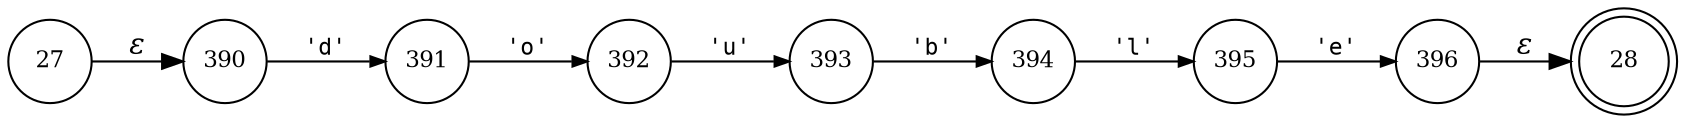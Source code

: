 digraph ATN {
rankdir=LR;
s28[fontsize=11, label="28", shape=doublecircle, fixedsize=true, width=.6];
s390[fontsize=11,label="390", shape=circle, fixedsize=true, width=.55, peripheries=1];
s391[fontsize=11,label="391", shape=circle, fixedsize=true, width=.55, peripheries=1];
s392[fontsize=11,label="392", shape=circle, fixedsize=true, width=.55, peripheries=1];
s393[fontsize=11,label="393", shape=circle, fixedsize=true, width=.55, peripheries=1];
s394[fontsize=11,label="394", shape=circle, fixedsize=true, width=.55, peripheries=1];
s27[fontsize=11,label="27", shape=circle, fixedsize=true, width=.55, peripheries=1];
s395[fontsize=11,label="395", shape=circle, fixedsize=true, width=.55, peripheries=1];
s396[fontsize=11,label="396", shape=circle, fixedsize=true, width=.55, peripheries=1];
s27 -> s390 [fontname="Times-Italic", label="&epsilon;"];
s390 -> s391 [fontsize=11, fontname="Courier", arrowsize=.7, label = "'d'", arrowhead = normal];
s391 -> s392 [fontsize=11, fontname="Courier", arrowsize=.7, label = "'o'", arrowhead = normal];
s392 -> s393 [fontsize=11, fontname="Courier", arrowsize=.7, label = "'u'", arrowhead = normal];
s393 -> s394 [fontsize=11, fontname="Courier", arrowsize=.7, label = "'b'", arrowhead = normal];
s394 -> s395 [fontsize=11, fontname="Courier", arrowsize=.7, label = "'l'", arrowhead = normal];
s395 -> s396 [fontsize=11, fontname="Courier", arrowsize=.7, label = "'e'", arrowhead = normal];
s396 -> s28 [fontname="Times-Italic", label="&epsilon;"];
}
